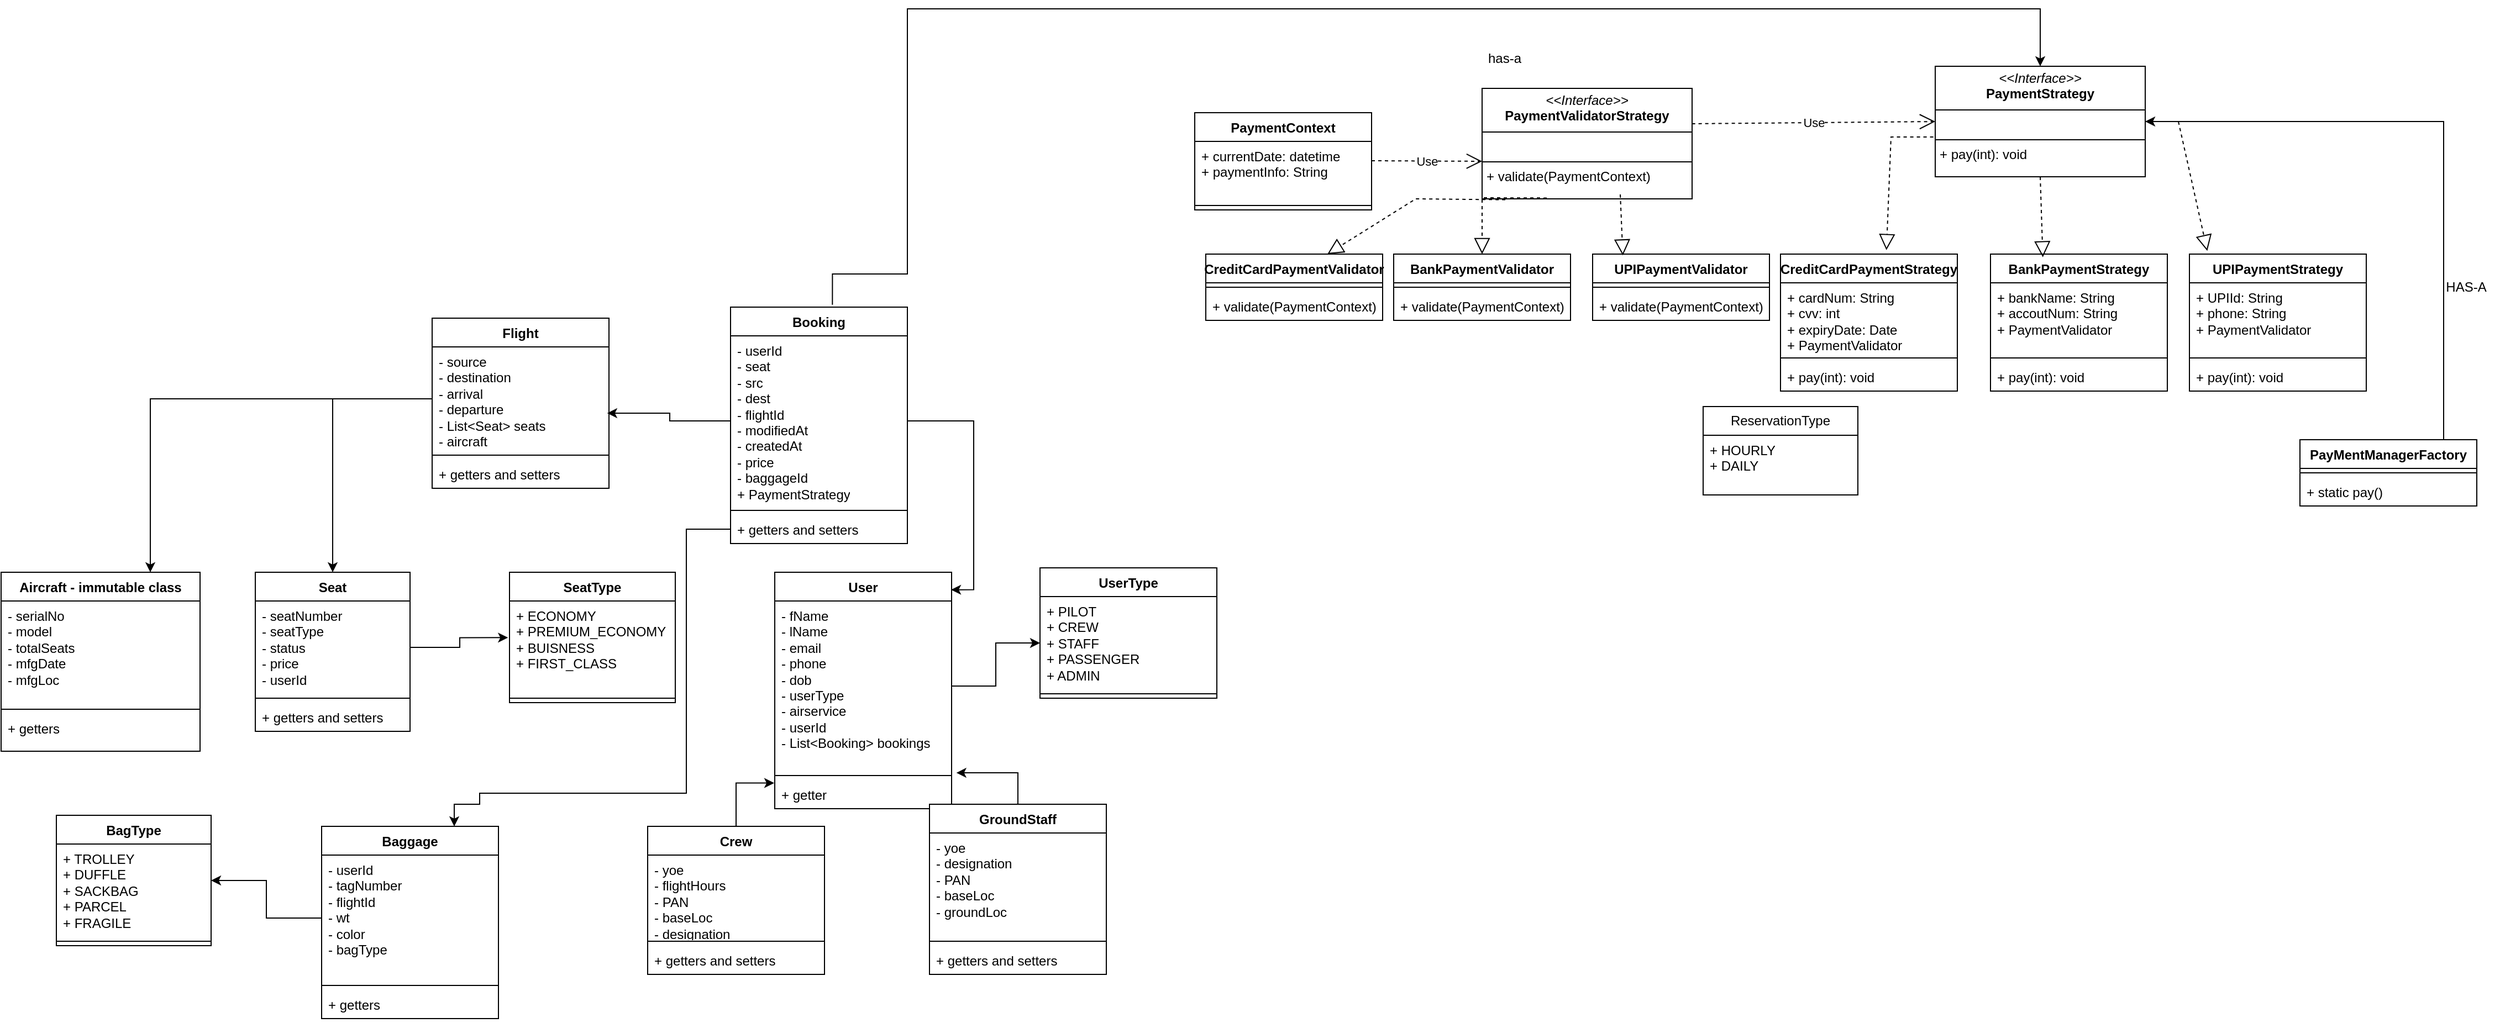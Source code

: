 <mxfile version="28.1.0">
  <diagram name="Page-1" id="3BRNOOOKTHJXB9dGDn0k">
    <mxGraphModel dx="2883" dy="2063" grid="1" gridSize="10" guides="1" tooltips="1" connect="1" arrows="1" fold="1" page="1" pageScale="1" pageWidth="850" pageHeight="1100" math="0" shadow="0">
      <root>
        <mxCell id="0" />
        <mxCell id="1" parent="0" />
        <mxCell id="QGHms9Sv3pDndkTJVxUb-1" value="Aircraft - immutable class" style="swimlane;fontStyle=1;align=center;verticalAlign=top;childLayout=stackLayout;horizontal=1;startSize=26;horizontalStack=0;resizeParent=1;resizeParentMax=0;resizeLast=0;collapsible=1;marginBottom=0;whiteSpace=wrap;html=1;" vertex="1" parent="1">
          <mxGeometry x="-160" y="40" width="180" height="162" as="geometry" />
        </mxCell>
        <mxCell id="QGHms9Sv3pDndkTJVxUb-2" value="- serialNo&lt;div&gt;- model&lt;/div&gt;&lt;div&gt;- totalSeats&lt;/div&gt;&lt;div&gt;- mfgDate&lt;/div&gt;&lt;div&gt;- mfgLoc&lt;/div&gt;" style="text;strokeColor=none;fillColor=none;align=left;verticalAlign=top;spacingLeft=4;spacingRight=4;overflow=hidden;rotatable=0;points=[[0,0.5],[1,0.5]];portConstraint=eastwest;whiteSpace=wrap;html=1;" vertex="1" parent="QGHms9Sv3pDndkTJVxUb-1">
          <mxGeometry y="26" width="180" height="94" as="geometry" />
        </mxCell>
        <mxCell id="QGHms9Sv3pDndkTJVxUb-3" value="" style="line;strokeWidth=1;fillColor=none;align=left;verticalAlign=middle;spacingTop=-1;spacingLeft=3;spacingRight=3;rotatable=0;labelPosition=right;points=[];portConstraint=eastwest;strokeColor=inherit;" vertex="1" parent="QGHms9Sv3pDndkTJVxUb-1">
          <mxGeometry y="120" width="180" height="8" as="geometry" />
        </mxCell>
        <mxCell id="QGHms9Sv3pDndkTJVxUb-4" value="+ getters" style="text;strokeColor=none;fillColor=none;align=left;verticalAlign=top;spacingLeft=4;spacingRight=4;overflow=hidden;rotatable=0;points=[[0,0.5],[1,0.5]];portConstraint=eastwest;whiteSpace=wrap;html=1;" vertex="1" parent="QGHms9Sv3pDndkTJVxUb-1">
          <mxGeometry y="128" width="180" height="34" as="geometry" />
        </mxCell>
        <mxCell id="QGHms9Sv3pDndkTJVxUb-5" value="Seat" style="swimlane;fontStyle=1;align=center;verticalAlign=top;childLayout=stackLayout;horizontal=1;startSize=26;horizontalStack=0;resizeParent=1;resizeParentMax=0;resizeLast=0;collapsible=1;marginBottom=0;whiteSpace=wrap;html=1;" vertex="1" parent="1">
          <mxGeometry x="70" y="40" width="140" height="144" as="geometry" />
        </mxCell>
        <mxCell id="QGHms9Sv3pDndkTJVxUb-6" value="- seatNumber&lt;div&gt;- seatType&lt;/div&gt;&lt;div&gt;- status&lt;/div&gt;&lt;div&gt;- price&lt;/div&gt;&lt;div&gt;- userId&lt;/div&gt;" style="text;strokeColor=none;fillColor=none;align=left;verticalAlign=top;spacingLeft=4;spacingRight=4;overflow=hidden;rotatable=0;points=[[0,0.5],[1,0.5]];portConstraint=eastwest;whiteSpace=wrap;html=1;" vertex="1" parent="QGHms9Sv3pDndkTJVxUb-5">
          <mxGeometry y="26" width="140" height="84" as="geometry" />
        </mxCell>
        <mxCell id="QGHms9Sv3pDndkTJVxUb-7" value="" style="line;strokeWidth=1;fillColor=none;align=left;verticalAlign=middle;spacingTop=-1;spacingLeft=3;spacingRight=3;rotatable=0;labelPosition=right;points=[];portConstraint=eastwest;strokeColor=inherit;" vertex="1" parent="QGHms9Sv3pDndkTJVxUb-5">
          <mxGeometry y="110" width="140" height="8" as="geometry" />
        </mxCell>
        <mxCell id="QGHms9Sv3pDndkTJVxUb-8" value="+ getters and setters" style="text;strokeColor=none;fillColor=none;align=left;verticalAlign=top;spacingLeft=4;spacingRight=4;overflow=hidden;rotatable=0;points=[[0,0.5],[1,0.5]];portConstraint=eastwest;whiteSpace=wrap;html=1;" vertex="1" parent="QGHms9Sv3pDndkTJVxUb-5">
          <mxGeometry y="118" width="140" height="26" as="geometry" />
        </mxCell>
        <mxCell id="QGHms9Sv3pDndkTJVxUb-9" value="SeatType" style="swimlane;fontStyle=1;align=center;verticalAlign=top;childLayout=stackLayout;horizontal=1;startSize=26;horizontalStack=0;resizeParent=1;resizeParentMax=0;resizeLast=0;collapsible=1;marginBottom=0;whiteSpace=wrap;html=1;" vertex="1" parent="1">
          <mxGeometry x="300" y="40" width="150" height="118" as="geometry" />
        </mxCell>
        <mxCell id="QGHms9Sv3pDndkTJVxUb-10" value="+ ECONOMY&lt;div&gt;+ PREMIUM_ECONOMY&lt;/div&gt;&lt;div&gt;+ BUISNESS&lt;/div&gt;&lt;div&gt;+ FIRST_CLASS&lt;/div&gt;" style="text;strokeColor=none;fillColor=none;align=left;verticalAlign=top;spacingLeft=4;spacingRight=4;overflow=hidden;rotatable=0;points=[[0,0.5],[1,0.5]];portConstraint=eastwest;whiteSpace=wrap;html=1;" vertex="1" parent="QGHms9Sv3pDndkTJVxUb-9">
          <mxGeometry y="26" width="150" height="84" as="geometry" />
        </mxCell>
        <mxCell id="QGHms9Sv3pDndkTJVxUb-11" value="" style="line;strokeWidth=1;fillColor=none;align=left;verticalAlign=middle;spacingTop=-1;spacingLeft=3;spacingRight=3;rotatable=0;labelPosition=right;points=[];portConstraint=eastwest;strokeColor=inherit;" vertex="1" parent="QGHms9Sv3pDndkTJVxUb-9">
          <mxGeometry y="110" width="150" height="8" as="geometry" />
        </mxCell>
        <mxCell id="QGHms9Sv3pDndkTJVxUb-14" style="edgeStyle=orthogonalEdgeStyle;rounded=0;orthogonalLoop=1;jettySize=auto;html=1;exitX=1;exitY=0.5;exitDx=0;exitDy=0;entryX=-0.009;entryY=0.395;entryDx=0;entryDy=0;entryPerimeter=0;" edge="1" parent="1" source="QGHms9Sv3pDndkTJVxUb-6" target="QGHms9Sv3pDndkTJVxUb-10">
          <mxGeometry relative="1" as="geometry" />
        </mxCell>
        <mxCell id="QGHms9Sv3pDndkTJVxUb-15" value="User" style="swimlane;fontStyle=1;align=center;verticalAlign=top;childLayout=stackLayout;horizontal=1;startSize=26;horizontalStack=0;resizeParent=1;resizeParentMax=0;resizeLast=0;collapsible=1;marginBottom=0;whiteSpace=wrap;html=1;" vertex="1" parent="1">
          <mxGeometry x="540" y="40" width="160" height="214" as="geometry" />
        </mxCell>
        <mxCell id="QGHms9Sv3pDndkTJVxUb-16" value="- fName&lt;div&gt;- lName&lt;/div&gt;&lt;div&gt;- email&lt;/div&gt;&lt;div&gt;- phone&lt;/div&gt;&lt;div&gt;- dob&lt;/div&gt;&lt;div&gt;- userType&lt;/div&gt;&lt;div&gt;- airservice&lt;/div&gt;&lt;div&gt;- userId&lt;/div&gt;&lt;div&gt;- List&amp;lt;Booking&amp;gt; bookings&lt;/div&gt;" style="text;strokeColor=none;fillColor=none;align=left;verticalAlign=top;spacingLeft=4;spacingRight=4;overflow=hidden;rotatable=0;points=[[0,0.5],[1,0.5]];portConstraint=eastwest;whiteSpace=wrap;html=1;" vertex="1" parent="QGHms9Sv3pDndkTJVxUb-15">
          <mxGeometry y="26" width="160" height="154" as="geometry" />
        </mxCell>
        <mxCell id="QGHms9Sv3pDndkTJVxUb-17" value="" style="line;strokeWidth=1;fillColor=none;align=left;verticalAlign=middle;spacingTop=-1;spacingLeft=3;spacingRight=3;rotatable=0;labelPosition=right;points=[];portConstraint=eastwest;strokeColor=inherit;" vertex="1" parent="QGHms9Sv3pDndkTJVxUb-15">
          <mxGeometry y="180" width="160" height="8" as="geometry" />
        </mxCell>
        <mxCell id="QGHms9Sv3pDndkTJVxUb-18" value="+ getter" style="text;strokeColor=none;fillColor=none;align=left;verticalAlign=top;spacingLeft=4;spacingRight=4;overflow=hidden;rotatable=0;points=[[0,0.5],[1,0.5]];portConstraint=eastwest;whiteSpace=wrap;html=1;" vertex="1" parent="QGHms9Sv3pDndkTJVxUb-15">
          <mxGeometry y="188" width="160" height="26" as="geometry" />
        </mxCell>
        <mxCell id="QGHms9Sv3pDndkTJVxUb-19" value="UserType" style="swimlane;fontStyle=1;align=center;verticalAlign=top;childLayout=stackLayout;horizontal=1;startSize=26;horizontalStack=0;resizeParent=1;resizeParentMax=0;resizeLast=0;collapsible=1;marginBottom=0;whiteSpace=wrap;html=1;" vertex="1" parent="1">
          <mxGeometry x="780" y="36" width="160" height="118" as="geometry" />
        </mxCell>
        <mxCell id="QGHms9Sv3pDndkTJVxUb-20" value="+ PILOT&lt;div&gt;+ CREW&lt;/div&gt;&lt;div&gt;+ STAFF&lt;/div&gt;&lt;div&gt;+ PASSENGER&lt;/div&gt;&lt;div&gt;+ ADMIN&lt;/div&gt;" style="text;strokeColor=none;fillColor=none;align=left;verticalAlign=top;spacingLeft=4;spacingRight=4;overflow=hidden;rotatable=0;points=[[0,0.5],[1,0.5]];portConstraint=eastwest;whiteSpace=wrap;html=1;" vertex="1" parent="QGHms9Sv3pDndkTJVxUb-19">
          <mxGeometry y="26" width="160" height="84" as="geometry" />
        </mxCell>
        <mxCell id="QGHms9Sv3pDndkTJVxUb-21" value="" style="line;strokeWidth=1;fillColor=none;align=left;verticalAlign=middle;spacingTop=-1;spacingLeft=3;spacingRight=3;rotatable=0;labelPosition=right;points=[];portConstraint=eastwest;strokeColor=inherit;" vertex="1" parent="QGHms9Sv3pDndkTJVxUb-19">
          <mxGeometry y="110" width="160" height="8" as="geometry" />
        </mxCell>
        <mxCell id="QGHms9Sv3pDndkTJVxUb-23" style="edgeStyle=orthogonalEdgeStyle;rounded=0;orthogonalLoop=1;jettySize=auto;html=1;entryX=0;entryY=0.5;entryDx=0;entryDy=0;" edge="1" parent="1" source="QGHms9Sv3pDndkTJVxUb-16" target="QGHms9Sv3pDndkTJVxUb-20">
          <mxGeometry relative="1" as="geometry" />
        </mxCell>
        <mxCell id="QGHms9Sv3pDndkTJVxUb-24" value="Crew" style="swimlane;fontStyle=1;align=center;verticalAlign=top;childLayout=stackLayout;horizontal=1;startSize=26;horizontalStack=0;resizeParent=1;resizeParentMax=0;resizeLast=0;collapsible=1;marginBottom=0;whiteSpace=wrap;html=1;" vertex="1" parent="1">
          <mxGeometry x="425" y="270" width="160" height="134" as="geometry" />
        </mxCell>
        <mxCell id="QGHms9Sv3pDndkTJVxUb-25" value="- yoe&lt;div&gt;- flightHours&lt;/div&gt;&lt;div&gt;- PAN&lt;/div&gt;&lt;div&gt;- baseLoc&lt;/div&gt;&lt;div&gt;- designation&lt;/div&gt;" style="text;strokeColor=none;fillColor=none;align=left;verticalAlign=top;spacingLeft=4;spacingRight=4;overflow=hidden;rotatable=0;points=[[0,0.5],[1,0.5]];portConstraint=eastwest;whiteSpace=wrap;html=1;" vertex="1" parent="QGHms9Sv3pDndkTJVxUb-24">
          <mxGeometry y="26" width="160" height="74" as="geometry" />
        </mxCell>
        <mxCell id="QGHms9Sv3pDndkTJVxUb-26" value="" style="line;strokeWidth=1;fillColor=none;align=left;verticalAlign=middle;spacingTop=-1;spacingLeft=3;spacingRight=3;rotatable=0;labelPosition=right;points=[];portConstraint=eastwest;strokeColor=inherit;" vertex="1" parent="QGHms9Sv3pDndkTJVxUb-24">
          <mxGeometry y="100" width="160" height="8" as="geometry" />
        </mxCell>
        <mxCell id="QGHms9Sv3pDndkTJVxUb-27" value="+ getters and setters" style="text;strokeColor=none;fillColor=none;align=left;verticalAlign=top;spacingLeft=4;spacingRight=4;overflow=hidden;rotatable=0;points=[[0,0.5],[1,0.5]];portConstraint=eastwest;whiteSpace=wrap;html=1;" vertex="1" parent="QGHms9Sv3pDndkTJVxUb-24">
          <mxGeometry y="108" width="160" height="26" as="geometry" />
        </mxCell>
        <mxCell id="QGHms9Sv3pDndkTJVxUb-29" style="edgeStyle=orthogonalEdgeStyle;rounded=0;orthogonalLoop=1;jettySize=auto;html=1;entryX=-0.003;entryY=0.108;entryDx=0;entryDy=0;entryPerimeter=0;" edge="1" parent="1" source="QGHms9Sv3pDndkTJVxUb-24" target="QGHms9Sv3pDndkTJVxUb-18">
          <mxGeometry relative="1" as="geometry" />
        </mxCell>
        <mxCell id="QGHms9Sv3pDndkTJVxUb-30" value="GroundStaff" style="swimlane;fontStyle=1;align=center;verticalAlign=top;childLayout=stackLayout;horizontal=1;startSize=26;horizontalStack=0;resizeParent=1;resizeParentMax=0;resizeLast=0;collapsible=1;marginBottom=0;whiteSpace=wrap;html=1;" vertex="1" parent="1">
          <mxGeometry x="680" y="250" width="160" height="154" as="geometry" />
        </mxCell>
        <mxCell id="QGHms9Sv3pDndkTJVxUb-31" value="- yoe&lt;div&gt;- designation&lt;/div&gt;&lt;div&gt;- PAN&lt;/div&gt;&lt;div&gt;- baseLoc&lt;/div&gt;&lt;div&gt;- groundLoc&lt;/div&gt;&lt;div&gt;&lt;br&gt;&lt;/div&gt;" style="text;strokeColor=none;fillColor=none;align=left;verticalAlign=top;spacingLeft=4;spacingRight=4;overflow=hidden;rotatable=0;points=[[0,0.5],[1,0.5]];portConstraint=eastwest;whiteSpace=wrap;html=1;" vertex="1" parent="QGHms9Sv3pDndkTJVxUb-30">
          <mxGeometry y="26" width="160" height="94" as="geometry" />
        </mxCell>
        <mxCell id="QGHms9Sv3pDndkTJVxUb-32" value="" style="line;strokeWidth=1;fillColor=none;align=left;verticalAlign=middle;spacingTop=-1;spacingLeft=3;spacingRight=3;rotatable=0;labelPosition=right;points=[];portConstraint=eastwest;strokeColor=inherit;" vertex="1" parent="QGHms9Sv3pDndkTJVxUb-30">
          <mxGeometry y="120" width="160" height="8" as="geometry" />
        </mxCell>
        <mxCell id="QGHms9Sv3pDndkTJVxUb-33" value="+ getters and setters" style="text;strokeColor=none;fillColor=none;align=left;verticalAlign=top;spacingLeft=4;spacingRight=4;overflow=hidden;rotatable=0;points=[[0,0.5],[1,0.5]];portConstraint=eastwest;whiteSpace=wrap;html=1;" vertex="1" parent="QGHms9Sv3pDndkTJVxUb-30">
          <mxGeometry y="128" width="160" height="26" as="geometry" />
        </mxCell>
        <mxCell id="QGHms9Sv3pDndkTJVxUb-35" style="edgeStyle=orthogonalEdgeStyle;rounded=0;orthogonalLoop=1;jettySize=auto;html=1;exitX=0.5;exitY=0;exitDx=0;exitDy=0;entryX=1.027;entryY=1.01;entryDx=0;entryDy=0;entryPerimeter=0;" edge="1" parent="1" source="QGHms9Sv3pDndkTJVxUb-30" target="QGHms9Sv3pDndkTJVxUb-16">
          <mxGeometry relative="1" as="geometry" />
        </mxCell>
        <mxCell id="QGHms9Sv3pDndkTJVxUb-36" value="Baggage" style="swimlane;fontStyle=1;align=center;verticalAlign=top;childLayout=stackLayout;horizontal=1;startSize=26;horizontalStack=0;resizeParent=1;resizeParentMax=0;resizeLast=0;collapsible=1;marginBottom=0;whiteSpace=wrap;html=1;" vertex="1" parent="1">
          <mxGeometry x="130" y="270" width="160" height="174" as="geometry" />
        </mxCell>
        <mxCell id="QGHms9Sv3pDndkTJVxUb-37" value="- userId&lt;div&gt;- tagNumber&lt;/div&gt;&lt;div&gt;- flightId&lt;/div&gt;&lt;div&gt;- wt&lt;/div&gt;&lt;div&gt;- color&lt;/div&gt;&lt;div&gt;- bagType&lt;/div&gt;" style="text;strokeColor=none;fillColor=none;align=left;verticalAlign=top;spacingLeft=4;spacingRight=4;overflow=hidden;rotatable=0;points=[[0,0.5],[1,0.5]];portConstraint=eastwest;whiteSpace=wrap;html=1;" vertex="1" parent="QGHms9Sv3pDndkTJVxUb-36">
          <mxGeometry y="26" width="160" height="114" as="geometry" />
        </mxCell>
        <mxCell id="QGHms9Sv3pDndkTJVxUb-38" value="" style="line;strokeWidth=1;fillColor=none;align=left;verticalAlign=middle;spacingTop=-1;spacingLeft=3;spacingRight=3;rotatable=0;labelPosition=right;points=[];portConstraint=eastwest;strokeColor=inherit;" vertex="1" parent="QGHms9Sv3pDndkTJVxUb-36">
          <mxGeometry y="140" width="160" height="8" as="geometry" />
        </mxCell>
        <mxCell id="QGHms9Sv3pDndkTJVxUb-39" value="+ getters" style="text;strokeColor=none;fillColor=none;align=left;verticalAlign=top;spacingLeft=4;spacingRight=4;overflow=hidden;rotatable=0;points=[[0,0.5],[1,0.5]];portConstraint=eastwest;whiteSpace=wrap;html=1;" vertex="1" parent="QGHms9Sv3pDndkTJVxUb-36">
          <mxGeometry y="148" width="160" height="26" as="geometry" />
        </mxCell>
        <mxCell id="QGHms9Sv3pDndkTJVxUb-40" value="BagType" style="swimlane;fontStyle=1;align=center;verticalAlign=top;childLayout=stackLayout;horizontal=1;startSize=26;horizontalStack=0;resizeParent=1;resizeParentMax=0;resizeLast=0;collapsible=1;marginBottom=0;whiteSpace=wrap;html=1;" vertex="1" parent="1">
          <mxGeometry x="-110" y="260" width="140" height="118" as="geometry" />
        </mxCell>
        <mxCell id="QGHms9Sv3pDndkTJVxUb-41" value="+ TROLLEY&lt;div&gt;+ DUFFLE&lt;/div&gt;&lt;div&gt;+ SACKBAG&lt;/div&gt;&lt;div&gt;+ PARCEL&lt;/div&gt;&lt;div&gt;+ FRAGILE&lt;/div&gt;" style="text;strokeColor=none;fillColor=none;align=left;verticalAlign=top;spacingLeft=4;spacingRight=4;overflow=hidden;rotatable=0;points=[[0,0.5],[1,0.5]];portConstraint=eastwest;whiteSpace=wrap;html=1;" vertex="1" parent="QGHms9Sv3pDndkTJVxUb-40">
          <mxGeometry y="26" width="140" height="84" as="geometry" />
        </mxCell>
        <mxCell id="QGHms9Sv3pDndkTJVxUb-42" value="" style="line;strokeWidth=1;fillColor=none;align=left;verticalAlign=middle;spacingTop=-1;spacingLeft=3;spacingRight=3;rotatable=0;labelPosition=right;points=[];portConstraint=eastwest;strokeColor=inherit;" vertex="1" parent="QGHms9Sv3pDndkTJVxUb-40">
          <mxGeometry y="110" width="140" height="8" as="geometry" />
        </mxCell>
        <mxCell id="QGHms9Sv3pDndkTJVxUb-44" style="edgeStyle=orthogonalEdgeStyle;rounded=0;orthogonalLoop=1;jettySize=auto;html=1;entryX=1;entryY=0.5;entryDx=0;entryDy=0;" edge="1" parent="1" source="QGHms9Sv3pDndkTJVxUb-37" target="QGHms9Sv3pDndkTJVxUb-40">
          <mxGeometry relative="1" as="geometry" />
        </mxCell>
        <mxCell id="QGHms9Sv3pDndkTJVxUb-45" value="Flight" style="swimlane;fontStyle=1;align=center;verticalAlign=top;childLayout=stackLayout;horizontal=1;startSize=26;horizontalStack=0;resizeParent=1;resizeParentMax=0;resizeLast=0;collapsible=1;marginBottom=0;whiteSpace=wrap;html=1;" vertex="1" parent="1">
          <mxGeometry x="230" y="-190" width="160" height="154" as="geometry" />
        </mxCell>
        <mxCell id="QGHms9Sv3pDndkTJVxUb-46" value="- source&lt;div&gt;- destination&lt;/div&gt;&lt;div&gt;- arrival&lt;/div&gt;&lt;div&gt;- departure&lt;/div&gt;&lt;div&gt;- List&amp;lt;Seat&amp;gt; seats&lt;/div&gt;&lt;div&gt;- aircraft&lt;/div&gt;" style="text;strokeColor=none;fillColor=none;align=left;verticalAlign=top;spacingLeft=4;spacingRight=4;overflow=hidden;rotatable=0;points=[[0,0.5],[1,0.5]];portConstraint=eastwest;whiteSpace=wrap;html=1;" vertex="1" parent="QGHms9Sv3pDndkTJVxUb-45">
          <mxGeometry y="26" width="160" height="94" as="geometry" />
        </mxCell>
        <mxCell id="QGHms9Sv3pDndkTJVxUb-47" value="" style="line;strokeWidth=1;fillColor=none;align=left;verticalAlign=middle;spacingTop=-1;spacingLeft=3;spacingRight=3;rotatable=0;labelPosition=right;points=[];portConstraint=eastwest;strokeColor=inherit;" vertex="1" parent="QGHms9Sv3pDndkTJVxUb-45">
          <mxGeometry y="120" width="160" height="8" as="geometry" />
        </mxCell>
        <mxCell id="QGHms9Sv3pDndkTJVxUb-48" value="+ getters and setters" style="text;strokeColor=none;fillColor=none;align=left;verticalAlign=top;spacingLeft=4;spacingRight=4;overflow=hidden;rotatable=0;points=[[0,0.5],[1,0.5]];portConstraint=eastwest;whiteSpace=wrap;html=1;" vertex="1" parent="QGHms9Sv3pDndkTJVxUb-45">
          <mxGeometry y="128" width="160" height="26" as="geometry" />
        </mxCell>
        <mxCell id="QGHms9Sv3pDndkTJVxUb-50" style="edgeStyle=orthogonalEdgeStyle;rounded=0;orthogonalLoop=1;jettySize=auto;html=1;entryX=0.5;entryY=0;entryDx=0;entryDy=0;" edge="1" parent="1" source="QGHms9Sv3pDndkTJVxUb-46" target="QGHms9Sv3pDndkTJVxUb-5">
          <mxGeometry relative="1" as="geometry" />
        </mxCell>
        <mxCell id="QGHms9Sv3pDndkTJVxUb-51" value="Booking" style="swimlane;fontStyle=1;align=center;verticalAlign=top;childLayout=stackLayout;horizontal=1;startSize=26;horizontalStack=0;resizeParent=1;resizeParentMax=0;resizeLast=0;collapsible=1;marginBottom=0;whiteSpace=wrap;html=1;" vertex="1" parent="1">
          <mxGeometry x="500" y="-200" width="160" height="214" as="geometry" />
        </mxCell>
        <mxCell id="QGHms9Sv3pDndkTJVxUb-52" value="- userId&lt;div&gt;- seat&lt;/div&gt;&lt;div&gt;- src&lt;/div&gt;&lt;div&gt;- dest&lt;/div&gt;&lt;div&gt;- flightId&lt;/div&gt;&lt;div&gt;- modifiedAt&lt;/div&gt;&lt;div&gt;- createdAt&lt;/div&gt;&lt;div&gt;- price&lt;/div&gt;&lt;div&gt;- baggageId&lt;/div&gt;&lt;div&gt;+ PaymentStrategy&lt;/div&gt;" style="text;strokeColor=none;fillColor=none;align=left;verticalAlign=top;spacingLeft=4;spacingRight=4;overflow=hidden;rotatable=0;points=[[0,0.5],[1,0.5]];portConstraint=eastwest;whiteSpace=wrap;html=1;" vertex="1" parent="QGHms9Sv3pDndkTJVxUb-51">
          <mxGeometry y="26" width="160" height="154" as="geometry" />
        </mxCell>
        <mxCell id="QGHms9Sv3pDndkTJVxUb-53" value="" style="line;strokeWidth=1;fillColor=none;align=left;verticalAlign=middle;spacingTop=-1;spacingLeft=3;spacingRight=3;rotatable=0;labelPosition=right;points=[];portConstraint=eastwest;strokeColor=inherit;" vertex="1" parent="QGHms9Sv3pDndkTJVxUb-51">
          <mxGeometry y="180" width="160" height="8" as="geometry" />
        </mxCell>
        <mxCell id="QGHms9Sv3pDndkTJVxUb-54" value="+ getters and setters" style="text;strokeColor=none;fillColor=none;align=left;verticalAlign=top;spacingLeft=4;spacingRight=4;overflow=hidden;rotatable=0;points=[[0,0.5],[1,0.5]];portConstraint=eastwest;whiteSpace=wrap;html=1;" vertex="1" parent="QGHms9Sv3pDndkTJVxUb-51">
          <mxGeometry y="188" width="160" height="26" as="geometry" />
        </mxCell>
        <mxCell id="QGHms9Sv3pDndkTJVxUb-55" style="edgeStyle=orthogonalEdgeStyle;rounded=0;orthogonalLoop=1;jettySize=auto;html=1;entryX=0.997;entryY=0.074;entryDx=0;entryDy=0;entryPerimeter=0;" edge="1" parent="1" source="QGHms9Sv3pDndkTJVxUb-52" target="QGHms9Sv3pDndkTJVxUb-15">
          <mxGeometry relative="1" as="geometry" />
        </mxCell>
        <mxCell id="QGHms9Sv3pDndkTJVxUb-56" style="edgeStyle=orthogonalEdgeStyle;rounded=0;orthogonalLoop=1;jettySize=auto;html=1;entryX=0.99;entryY=0.638;entryDx=0;entryDy=0;entryPerimeter=0;" edge="1" parent="1" source="QGHms9Sv3pDndkTJVxUb-52" target="QGHms9Sv3pDndkTJVxUb-46">
          <mxGeometry relative="1" as="geometry" />
        </mxCell>
        <mxCell id="QGHms9Sv3pDndkTJVxUb-57" style="edgeStyle=orthogonalEdgeStyle;rounded=0;orthogonalLoop=1;jettySize=auto;html=1;entryX=0.75;entryY=0;entryDx=0;entryDy=0;" edge="1" parent="1" source="QGHms9Sv3pDndkTJVxUb-54" target="QGHms9Sv3pDndkTJVxUb-36">
          <mxGeometry relative="1" as="geometry">
            <Array as="points">
              <mxPoint x="460" y="1" />
              <mxPoint x="460" y="240" />
              <mxPoint x="273" y="240" />
              <mxPoint x="273" y="250" />
              <mxPoint x="250" y="250" />
            </Array>
          </mxGeometry>
        </mxCell>
        <mxCell id="QGHms9Sv3pDndkTJVxUb-58" style="edgeStyle=orthogonalEdgeStyle;rounded=0;orthogonalLoop=1;jettySize=auto;html=1;entryX=0.75;entryY=0;entryDx=0;entryDy=0;" edge="1" parent="1" source="QGHms9Sv3pDndkTJVxUb-46" target="QGHms9Sv3pDndkTJVxUb-1">
          <mxGeometry relative="1" as="geometry" />
        </mxCell>
        <mxCell id="QGHms9Sv3pDndkTJVxUb-64" value="&lt;p style=&quot;margin:0px;margin-top:4px;text-align:center;&quot;&gt;&lt;i&gt;&amp;lt;&amp;lt;Interface&amp;gt;&amp;gt;&lt;/i&gt;&lt;br&gt;&lt;b&gt;PaymentStrategy&lt;/b&gt;&lt;/p&gt;&lt;hr size=&quot;1&quot; style=&quot;border-style:solid;&quot;&gt;&lt;p style=&quot;margin:0px;margin-left:4px;&quot;&gt;&lt;br&gt;&lt;/p&gt;&lt;hr size=&quot;1&quot; style=&quot;border-style:solid;&quot;&gt;&lt;p style=&quot;margin:0px;margin-left:4px;&quot;&gt;+ pay(int): void&lt;/p&gt;" style="verticalAlign=top;align=left;overflow=fill;html=1;whiteSpace=wrap;" vertex="1" parent="1">
          <mxGeometry x="1590" y="-418" width="190" height="100" as="geometry" />
        </mxCell>
        <mxCell id="QGHms9Sv3pDndkTJVxUb-65" value="CreditCardPaymentStrategy" style="swimlane;fontStyle=1;align=center;verticalAlign=top;childLayout=stackLayout;horizontal=1;startSize=26;horizontalStack=0;resizeParent=1;resizeParentMax=0;resizeLast=0;collapsible=1;marginBottom=0;whiteSpace=wrap;html=1;" vertex="1" parent="1">
          <mxGeometry x="1450" y="-248" width="160" height="124" as="geometry" />
        </mxCell>
        <mxCell id="QGHms9Sv3pDndkTJVxUb-66" value="+ cardNum: String&lt;div&gt;+ cvv: int&lt;/div&gt;&lt;div&gt;+ expiryDate: Date&lt;div&gt;+ PaymentValidator&lt;/div&gt;&lt;/div&gt;" style="text;strokeColor=none;fillColor=none;align=left;verticalAlign=top;spacingLeft=4;spacingRight=4;overflow=hidden;rotatable=0;points=[[0,0.5],[1,0.5]];portConstraint=eastwest;whiteSpace=wrap;html=1;" vertex="1" parent="QGHms9Sv3pDndkTJVxUb-65">
          <mxGeometry y="26" width="160" height="64" as="geometry" />
        </mxCell>
        <mxCell id="QGHms9Sv3pDndkTJVxUb-67" value="" style="line;strokeWidth=1;fillColor=none;align=left;verticalAlign=middle;spacingTop=-1;spacingLeft=3;spacingRight=3;rotatable=0;labelPosition=right;points=[];portConstraint=eastwest;strokeColor=inherit;" vertex="1" parent="QGHms9Sv3pDndkTJVxUb-65">
          <mxGeometry y="90" width="160" height="8" as="geometry" />
        </mxCell>
        <mxCell id="QGHms9Sv3pDndkTJVxUb-68" value="+ pay(int): void" style="text;strokeColor=none;fillColor=none;align=left;verticalAlign=top;spacingLeft=4;spacingRight=4;overflow=hidden;rotatable=0;points=[[0,0.5],[1,0.5]];portConstraint=eastwest;whiteSpace=wrap;html=1;" vertex="1" parent="QGHms9Sv3pDndkTJVxUb-65">
          <mxGeometry y="98" width="160" height="26" as="geometry" />
        </mxCell>
        <mxCell id="QGHms9Sv3pDndkTJVxUb-69" value="BankPaymentStrategy" style="swimlane;fontStyle=1;align=center;verticalAlign=top;childLayout=stackLayout;horizontal=1;startSize=26;horizontalStack=0;resizeParent=1;resizeParentMax=0;resizeLast=0;collapsible=1;marginBottom=0;whiteSpace=wrap;html=1;" vertex="1" parent="1">
          <mxGeometry x="1640" y="-248" width="160" height="124" as="geometry" />
        </mxCell>
        <mxCell id="QGHms9Sv3pDndkTJVxUb-70" value="+ bankName: String&lt;div&gt;+ accoutNum: String&lt;/div&gt;&lt;div&gt;&lt;div&gt;+&amp;nbsp;&lt;span style=&quot;background-color: initial;&quot;&gt;PaymentValidator&lt;/span&gt;&lt;/div&gt;&lt;div&gt;&lt;br&gt;&lt;/div&gt;&lt;/div&gt;" style="text;strokeColor=none;fillColor=none;align=left;verticalAlign=top;spacingLeft=4;spacingRight=4;overflow=hidden;rotatable=0;points=[[0,0.5],[1,0.5]];portConstraint=eastwest;whiteSpace=wrap;html=1;" vertex="1" parent="QGHms9Sv3pDndkTJVxUb-69">
          <mxGeometry y="26" width="160" height="64" as="geometry" />
        </mxCell>
        <mxCell id="QGHms9Sv3pDndkTJVxUb-71" value="" style="line;strokeWidth=1;fillColor=none;align=left;verticalAlign=middle;spacingTop=-1;spacingLeft=3;spacingRight=3;rotatable=0;labelPosition=right;points=[];portConstraint=eastwest;strokeColor=inherit;" vertex="1" parent="QGHms9Sv3pDndkTJVxUb-69">
          <mxGeometry y="90" width="160" height="8" as="geometry" />
        </mxCell>
        <mxCell id="QGHms9Sv3pDndkTJVxUb-72" value="+ pay(int): void" style="text;strokeColor=none;fillColor=none;align=left;verticalAlign=top;spacingLeft=4;spacingRight=4;overflow=hidden;rotatable=0;points=[[0,0.5],[1,0.5]];portConstraint=eastwest;whiteSpace=wrap;html=1;" vertex="1" parent="QGHms9Sv3pDndkTJVxUb-69">
          <mxGeometry y="98" width="160" height="26" as="geometry" />
        </mxCell>
        <mxCell id="QGHms9Sv3pDndkTJVxUb-73" value="" style="endArrow=block;dashed=1;endFill=0;endSize=12;html=1;rounded=0;exitX=-0.009;exitY=0.64;exitDx=0;exitDy=0;exitPerimeter=0;entryX=0.599;entryY=-0.029;entryDx=0;entryDy=0;entryPerimeter=0;" edge="1" parent="1" source="QGHms9Sv3pDndkTJVxUb-64" target="QGHms9Sv3pDndkTJVxUb-65">
          <mxGeometry width="160" relative="1" as="geometry">
            <mxPoint x="1680" y="-248" as="sourcePoint" />
            <mxPoint x="1840" y="-248" as="targetPoint" />
            <Array as="points">
              <mxPoint x="1550" y="-354" />
            </Array>
          </mxGeometry>
        </mxCell>
        <mxCell id="QGHms9Sv3pDndkTJVxUb-74" value="" style="endArrow=block;dashed=1;endFill=0;endSize=12;html=1;rounded=0;exitX=0.5;exitY=1;exitDx=0;exitDy=0;entryX=0.296;entryY=0.023;entryDx=0;entryDy=0;entryPerimeter=0;" edge="1" parent="1" source="QGHms9Sv3pDndkTJVxUb-64" target="QGHms9Sv3pDndkTJVxUb-69">
          <mxGeometry width="160" relative="1" as="geometry">
            <mxPoint x="1598" y="-344" as="sourcePoint" />
            <mxPoint x="1556" y="-242" as="targetPoint" />
            <Array as="points" />
          </mxGeometry>
        </mxCell>
        <mxCell id="QGHms9Sv3pDndkTJVxUb-75" value="" style="endArrow=block;dashed=1;endFill=0;endSize=12;html=1;rounded=0;exitX=1;exitY=0.5;exitDx=0;exitDy=0;entryX=0.101;entryY=-0.023;entryDx=0;entryDy=0;entryPerimeter=0;" edge="1" parent="1" source="QGHms9Sv3pDndkTJVxUb-64" target="QGHms9Sv3pDndkTJVxUb-76">
          <mxGeometry width="160" relative="1" as="geometry">
            <mxPoint x="1695" y="-308" as="sourcePoint" />
            <mxPoint x="1830" y="-258" as="targetPoint" />
            <Array as="points">
              <mxPoint x="1810" y="-368" />
            </Array>
          </mxGeometry>
        </mxCell>
        <mxCell id="QGHms9Sv3pDndkTJVxUb-76" value="UPIPaymentStrategy" style="swimlane;fontStyle=1;align=center;verticalAlign=top;childLayout=stackLayout;horizontal=1;startSize=26;horizontalStack=0;resizeParent=1;resizeParentMax=0;resizeLast=0;collapsible=1;marginBottom=0;whiteSpace=wrap;html=1;" vertex="1" parent="1">
          <mxGeometry x="1820" y="-248" width="160" height="124" as="geometry" />
        </mxCell>
        <mxCell id="QGHms9Sv3pDndkTJVxUb-77" value="+ UPIId: String&lt;div&gt;+ phone: String&lt;/div&gt;&lt;div&gt;&lt;div&gt;+ PaymentValidator&lt;br&gt;&lt;/div&gt;&lt;div&gt;&lt;br&gt;&lt;/div&gt;&lt;/div&gt;" style="text;strokeColor=none;fillColor=none;align=left;verticalAlign=top;spacingLeft=4;spacingRight=4;overflow=hidden;rotatable=0;points=[[0,0.5],[1,0.5]];portConstraint=eastwest;whiteSpace=wrap;html=1;" vertex="1" parent="QGHms9Sv3pDndkTJVxUb-76">
          <mxGeometry y="26" width="160" height="64" as="geometry" />
        </mxCell>
        <mxCell id="QGHms9Sv3pDndkTJVxUb-78" value="" style="line;strokeWidth=1;fillColor=none;align=left;verticalAlign=middle;spacingTop=-1;spacingLeft=3;spacingRight=3;rotatable=0;labelPosition=right;points=[];portConstraint=eastwest;strokeColor=inherit;" vertex="1" parent="QGHms9Sv3pDndkTJVxUb-76">
          <mxGeometry y="90" width="160" height="8" as="geometry" />
        </mxCell>
        <mxCell id="QGHms9Sv3pDndkTJVxUb-79" value="+ pay(int): void" style="text;strokeColor=none;fillColor=none;align=left;verticalAlign=top;spacingLeft=4;spacingRight=4;overflow=hidden;rotatable=0;points=[[0,0.5],[1,0.5]];portConstraint=eastwest;whiteSpace=wrap;html=1;" vertex="1" parent="QGHms9Sv3pDndkTJVxUb-76">
          <mxGeometry y="98" width="160" height="26" as="geometry" />
        </mxCell>
        <mxCell id="QGHms9Sv3pDndkTJVxUb-80" value="PaymentContext" style="swimlane;fontStyle=1;align=center;verticalAlign=top;childLayout=stackLayout;horizontal=1;startSize=26;horizontalStack=0;resizeParent=1;resizeParentMax=0;resizeLast=0;collapsible=1;marginBottom=0;whiteSpace=wrap;html=1;" vertex="1" parent="1">
          <mxGeometry x="920" y="-376" width="160" height="88" as="geometry" />
        </mxCell>
        <mxCell id="QGHms9Sv3pDndkTJVxUb-81" value="+ currentDate: datetime&lt;div&gt;+ paymentInfo: String&lt;/div&gt;" style="text;strokeColor=none;fillColor=none;align=left;verticalAlign=top;spacingLeft=4;spacingRight=4;overflow=hidden;rotatable=0;points=[[0,0.5],[1,0.5]];portConstraint=eastwest;whiteSpace=wrap;html=1;" vertex="1" parent="QGHms9Sv3pDndkTJVxUb-80">
          <mxGeometry y="26" width="160" height="54" as="geometry" />
        </mxCell>
        <mxCell id="QGHms9Sv3pDndkTJVxUb-82" value="" style="line;strokeWidth=1;fillColor=none;align=left;verticalAlign=middle;spacingTop=-1;spacingLeft=3;spacingRight=3;rotatable=0;labelPosition=right;points=[];portConstraint=eastwest;strokeColor=inherit;" vertex="1" parent="QGHms9Sv3pDndkTJVxUb-80">
          <mxGeometry y="80" width="160" height="8" as="geometry" />
        </mxCell>
        <mxCell id="QGHms9Sv3pDndkTJVxUb-83" value="&lt;p style=&quot;margin:0px;margin-top:4px;text-align:center;&quot;&gt;&lt;i&gt;&amp;lt;&amp;lt;Interface&amp;gt;&amp;gt;&lt;/i&gt;&lt;br&gt;&lt;b&gt;PaymentValidatorStrategy&lt;/b&gt;&lt;/p&gt;&lt;hr size=&quot;1&quot; style=&quot;border-style:solid;&quot;&gt;&lt;p style=&quot;margin:0px;margin-left:4px;&quot;&gt;&lt;br&gt;&lt;/p&gt;&lt;hr size=&quot;1&quot; style=&quot;border-style:solid;&quot;&gt;&lt;p style=&quot;margin:0px;margin-left:4px;&quot;&gt;+ validate(PaymentContext)&lt;/p&gt;" style="verticalAlign=top;align=left;overflow=fill;html=1;whiteSpace=wrap;" vertex="1" parent="1">
          <mxGeometry x="1180" y="-398" width="190" height="100" as="geometry" />
        </mxCell>
        <mxCell id="QGHms9Sv3pDndkTJVxUb-84" value="Use" style="endArrow=open;endSize=12;dashed=1;html=1;rounded=0;" edge="1" parent="1">
          <mxGeometry width="160" relative="1" as="geometry">
            <mxPoint x="1080" y="-332.5" as="sourcePoint" />
            <mxPoint x="1180" y="-332" as="targetPoint" />
          </mxGeometry>
        </mxCell>
        <mxCell id="QGHms9Sv3pDndkTJVxUb-85" value="CreditCardPaymentValidator" style="swimlane;fontStyle=1;align=center;verticalAlign=top;childLayout=stackLayout;horizontal=1;startSize=26;horizontalStack=0;resizeParent=1;resizeParentMax=0;resizeLast=0;collapsible=1;marginBottom=0;whiteSpace=wrap;html=1;" vertex="1" parent="1">
          <mxGeometry x="930" y="-248" width="160" height="60" as="geometry" />
        </mxCell>
        <mxCell id="QGHms9Sv3pDndkTJVxUb-86" value="" style="line;strokeWidth=1;fillColor=none;align=left;verticalAlign=middle;spacingTop=-1;spacingLeft=3;spacingRight=3;rotatable=0;labelPosition=right;points=[];portConstraint=eastwest;strokeColor=inherit;" vertex="1" parent="QGHms9Sv3pDndkTJVxUb-85">
          <mxGeometry y="26" width="160" height="8" as="geometry" />
        </mxCell>
        <mxCell id="QGHms9Sv3pDndkTJVxUb-87" value="+ validate(PaymentContext)" style="text;strokeColor=none;fillColor=none;align=left;verticalAlign=top;spacingLeft=4;spacingRight=4;overflow=hidden;rotatable=0;points=[[0,0.5],[1,0.5]];portConstraint=eastwest;whiteSpace=wrap;html=1;" vertex="1" parent="QGHms9Sv3pDndkTJVxUb-85">
          <mxGeometry y="34" width="160" height="26" as="geometry" />
        </mxCell>
        <mxCell id="QGHms9Sv3pDndkTJVxUb-88" value="BankPaymentValidator" style="swimlane;fontStyle=1;align=center;verticalAlign=top;childLayout=stackLayout;horizontal=1;startSize=26;horizontalStack=0;resizeParent=1;resizeParentMax=0;resizeLast=0;collapsible=1;marginBottom=0;whiteSpace=wrap;html=1;" vertex="1" parent="1">
          <mxGeometry x="1100" y="-248" width="160" height="60" as="geometry" />
        </mxCell>
        <mxCell id="QGHms9Sv3pDndkTJVxUb-89" value="" style="line;strokeWidth=1;fillColor=none;align=left;verticalAlign=middle;spacingTop=-1;spacingLeft=3;spacingRight=3;rotatable=0;labelPosition=right;points=[];portConstraint=eastwest;strokeColor=inherit;" vertex="1" parent="QGHms9Sv3pDndkTJVxUb-88">
          <mxGeometry y="26" width="160" height="8" as="geometry" />
        </mxCell>
        <mxCell id="QGHms9Sv3pDndkTJVxUb-90" value="+ validate(PaymentContext)" style="text;strokeColor=none;fillColor=none;align=left;verticalAlign=top;spacingLeft=4;spacingRight=4;overflow=hidden;rotatable=0;points=[[0,0.5],[1,0.5]];portConstraint=eastwest;whiteSpace=wrap;html=1;" vertex="1" parent="QGHms9Sv3pDndkTJVxUb-88">
          <mxGeometry y="34" width="160" height="26" as="geometry" />
        </mxCell>
        <mxCell id="QGHms9Sv3pDndkTJVxUb-91" value="UPIPaymentValidator" style="swimlane;fontStyle=1;align=center;verticalAlign=top;childLayout=stackLayout;horizontal=1;startSize=26;horizontalStack=0;resizeParent=1;resizeParentMax=0;resizeLast=0;collapsible=1;marginBottom=0;whiteSpace=wrap;html=1;" vertex="1" parent="1">
          <mxGeometry x="1280" y="-248" width="160" height="60" as="geometry" />
        </mxCell>
        <mxCell id="QGHms9Sv3pDndkTJVxUb-92" value="" style="line;strokeWidth=1;fillColor=none;align=left;verticalAlign=middle;spacingTop=-1;spacingLeft=3;spacingRight=3;rotatable=0;labelPosition=right;points=[];portConstraint=eastwest;strokeColor=inherit;" vertex="1" parent="QGHms9Sv3pDndkTJVxUb-91">
          <mxGeometry y="26" width="160" height="8" as="geometry" />
        </mxCell>
        <mxCell id="QGHms9Sv3pDndkTJVxUb-93" value="+ validate(PaymentContext)" style="text;strokeColor=none;fillColor=none;align=left;verticalAlign=top;spacingLeft=4;spacingRight=4;overflow=hidden;rotatable=0;points=[[0,0.5],[1,0.5]];portConstraint=eastwest;whiteSpace=wrap;html=1;" vertex="1" parent="QGHms9Sv3pDndkTJVxUb-91">
          <mxGeometry y="34" width="160" height="26" as="geometry" />
        </mxCell>
        <mxCell id="QGHms9Sv3pDndkTJVxUb-94" value="" style="endArrow=block;dashed=1;endFill=0;endSize=12;html=1;rounded=0;exitX=0.111;exitY=1.008;exitDx=0;exitDy=0;exitPerimeter=0;entryX=0.688;entryY=0;entryDx=0;entryDy=0;entryPerimeter=0;" edge="1" parent="1" source="QGHms9Sv3pDndkTJVxUb-83" target="QGHms9Sv3pDndkTJVxUb-85">
          <mxGeometry width="160" relative="1" as="geometry">
            <mxPoint x="1350" y="-238" as="sourcePoint" />
            <mxPoint x="1510" y="-238" as="targetPoint" />
            <Array as="points">
              <mxPoint x="1120" y="-298" />
            </Array>
          </mxGeometry>
        </mxCell>
        <mxCell id="QGHms9Sv3pDndkTJVxUb-95" value="" style="endArrow=block;dashed=1;endFill=0;endSize=12;html=1;rounded=0;exitX=0.308;exitY=0.992;exitDx=0;exitDy=0;exitPerimeter=0;" edge="1" parent="1" source="QGHms9Sv3pDndkTJVxUb-83" target="QGHms9Sv3pDndkTJVxUb-88">
          <mxGeometry width="160" relative="1" as="geometry">
            <mxPoint x="1211" y="-287" as="sourcePoint" />
            <mxPoint x="1050" y="-238" as="targetPoint" />
            <Array as="points">
              <mxPoint x="1180" y="-299" />
            </Array>
          </mxGeometry>
        </mxCell>
        <mxCell id="QGHms9Sv3pDndkTJVxUb-96" value="" style="endArrow=block;dashed=1;endFill=0;endSize=12;html=1;rounded=0;exitX=0.658;exitY=0.96;exitDx=0;exitDy=0;exitPerimeter=0;entryX=0.171;entryY=0.02;entryDx=0;entryDy=0;entryPerimeter=0;" edge="1" parent="1" source="QGHms9Sv3pDndkTJVxUb-83" target="QGHms9Sv3pDndkTJVxUb-91">
          <mxGeometry width="160" relative="1" as="geometry">
            <mxPoint x="1221" y="-277" as="sourcePoint" />
            <mxPoint x="1060" y="-228" as="targetPoint" />
            <Array as="points" />
          </mxGeometry>
        </mxCell>
        <mxCell id="QGHms9Sv3pDndkTJVxUb-97" value="Use" style="endArrow=open;endSize=12;dashed=1;html=1;rounded=0;exitX=0.999;exitY=0.32;exitDx=0;exitDy=0;exitPerimeter=0;entryX=0;entryY=0.5;entryDx=0;entryDy=0;" edge="1" parent="1" source="QGHms9Sv3pDndkTJVxUb-83" target="QGHms9Sv3pDndkTJVxUb-64">
          <mxGeometry width="160" relative="1" as="geometry">
            <mxPoint x="1350" y="-238" as="sourcePoint" />
            <mxPoint x="1510" y="-238" as="targetPoint" />
          </mxGeometry>
        </mxCell>
        <mxCell id="QGHms9Sv3pDndkTJVxUb-98" value="has-a" style="text;html=1;align=center;verticalAlign=middle;resizable=0;points=[];autosize=1;strokeColor=none;fillColor=none;" vertex="1" parent="1">
          <mxGeometry x="1175" y="-440" width="50" height="30" as="geometry" />
        </mxCell>
        <mxCell id="QGHms9Sv3pDndkTJVxUb-100" style="edgeStyle=orthogonalEdgeStyle;rounded=0;orthogonalLoop=1;jettySize=auto;html=1;" edge="1" parent="1" source="QGHms9Sv3pDndkTJVxUb-101" target="QGHms9Sv3pDndkTJVxUb-64">
          <mxGeometry relative="1" as="geometry">
            <Array as="points">
              <mxPoint x="2050" y="-368" />
            </Array>
          </mxGeometry>
        </mxCell>
        <mxCell id="QGHms9Sv3pDndkTJVxUb-101" value="PayMentManagerFactory" style="swimlane;fontStyle=1;align=center;verticalAlign=top;childLayout=stackLayout;horizontal=1;startSize=26;horizontalStack=0;resizeParent=1;resizeParentMax=0;resizeLast=0;collapsible=1;marginBottom=0;whiteSpace=wrap;html=1;" vertex="1" parent="1">
          <mxGeometry x="1920" y="-80" width="160" height="60" as="geometry" />
        </mxCell>
        <mxCell id="QGHms9Sv3pDndkTJVxUb-102" value="" style="line;strokeWidth=1;fillColor=none;align=left;verticalAlign=middle;spacingTop=-1;spacingLeft=3;spacingRight=3;rotatable=0;labelPosition=right;points=[];portConstraint=eastwest;strokeColor=inherit;" vertex="1" parent="QGHms9Sv3pDndkTJVxUb-101">
          <mxGeometry y="26" width="160" height="8" as="geometry" />
        </mxCell>
        <mxCell id="QGHms9Sv3pDndkTJVxUb-103" value="+ static pay()" style="text;strokeColor=none;fillColor=none;align=left;verticalAlign=top;spacingLeft=4;spacingRight=4;overflow=hidden;rotatable=0;points=[[0,0.5],[1,0.5]];portConstraint=eastwest;whiteSpace=wrap;html=1;" vertex="1" parent="QGHms9Sv3pDndkTJVxUb-101">
          <mxGeometry y="34" width="160" height="26" as="geometry" />
        </mxCell>
        <mxCell id="QGHms9Sv3pDndkTJVxUb-104" value="HAS-A" style="text;html=1;align=center;verticalAlign=middle;resizable=0;points=[];autosize=1;strokeColor=none;fillColor=none;" vertex="1" parent="1">
          <mxGeometry x="2040" y="-233" width="60" height="30" as="geometry" />
        </mxCell>
        <mxCell id="QGHms9Sv3pDndkTJVxUb-105" value="ReservationType" style="swimlane;fontStyle=0;childLayout=stackLayout;horizontal=1;startSize=26;fillColor=none;horizontalStack=0;resizeParent=1;resizeParentMax=0;resizeLast=0;collapsible=1;marginBottom=0;whiteSpace=wrap;html=1;" vertex="1" parent="1">
          <mxGeometry x="1380" y="-110" width="140" height="80" as="geometry" />
        </mxCell>
        <mxCell id="QGHms9Sv3pDndkTJVxUb-106" value="+ HOURLY&lt;div&gt;+ DAILY&lt;/div&gt;" style="text;strokeColor=none;fillColor=none;align=left;verticalAlign=top;spacingLeft=4;spacingRight=4;overflow=hidden;rotatable=0;points=[[0,0.5],[1,0.5]];portConstraint=eastwest;whiteSpace=wrap;html=1;" vertex="1" parent="QGHms9Sv3pDndkTJVxUb-105">
          <mxGeometry y="26" width="140" height="54" as="geometry" />
        </mxCell>
        <mxCell id="QGHms9Sv3pDndkTJVxUb-107" style="edgeStyle=orthogonalEdgeStyle;rounded=0;orthogonalLoop=1;jettySize=auto;html=1;exitX=0.576;exitY=-0.01;exitDx=0;exitDy=0;exitPerimeter=0;" edge="1" parent="1" source="QGHms9Sv3pDndkTJVxUb-51" target="QGHms9Sv3pDndkTJVxUb-64">
          <mxGeometry relative="1" as="geometry">
            <Array as="points">
              <mxPoint x="592" y="-230" />
              <mxPoint x="660" y="-230" />
              <mxPoint x="660" y="-470" />
              <mxPoint x="1685" y="-470" />
            </Array>
          </mxGeometry>
        </mxCell>
      </root>
    </mxGraphModel>
  </diagram>
</mxfile>
